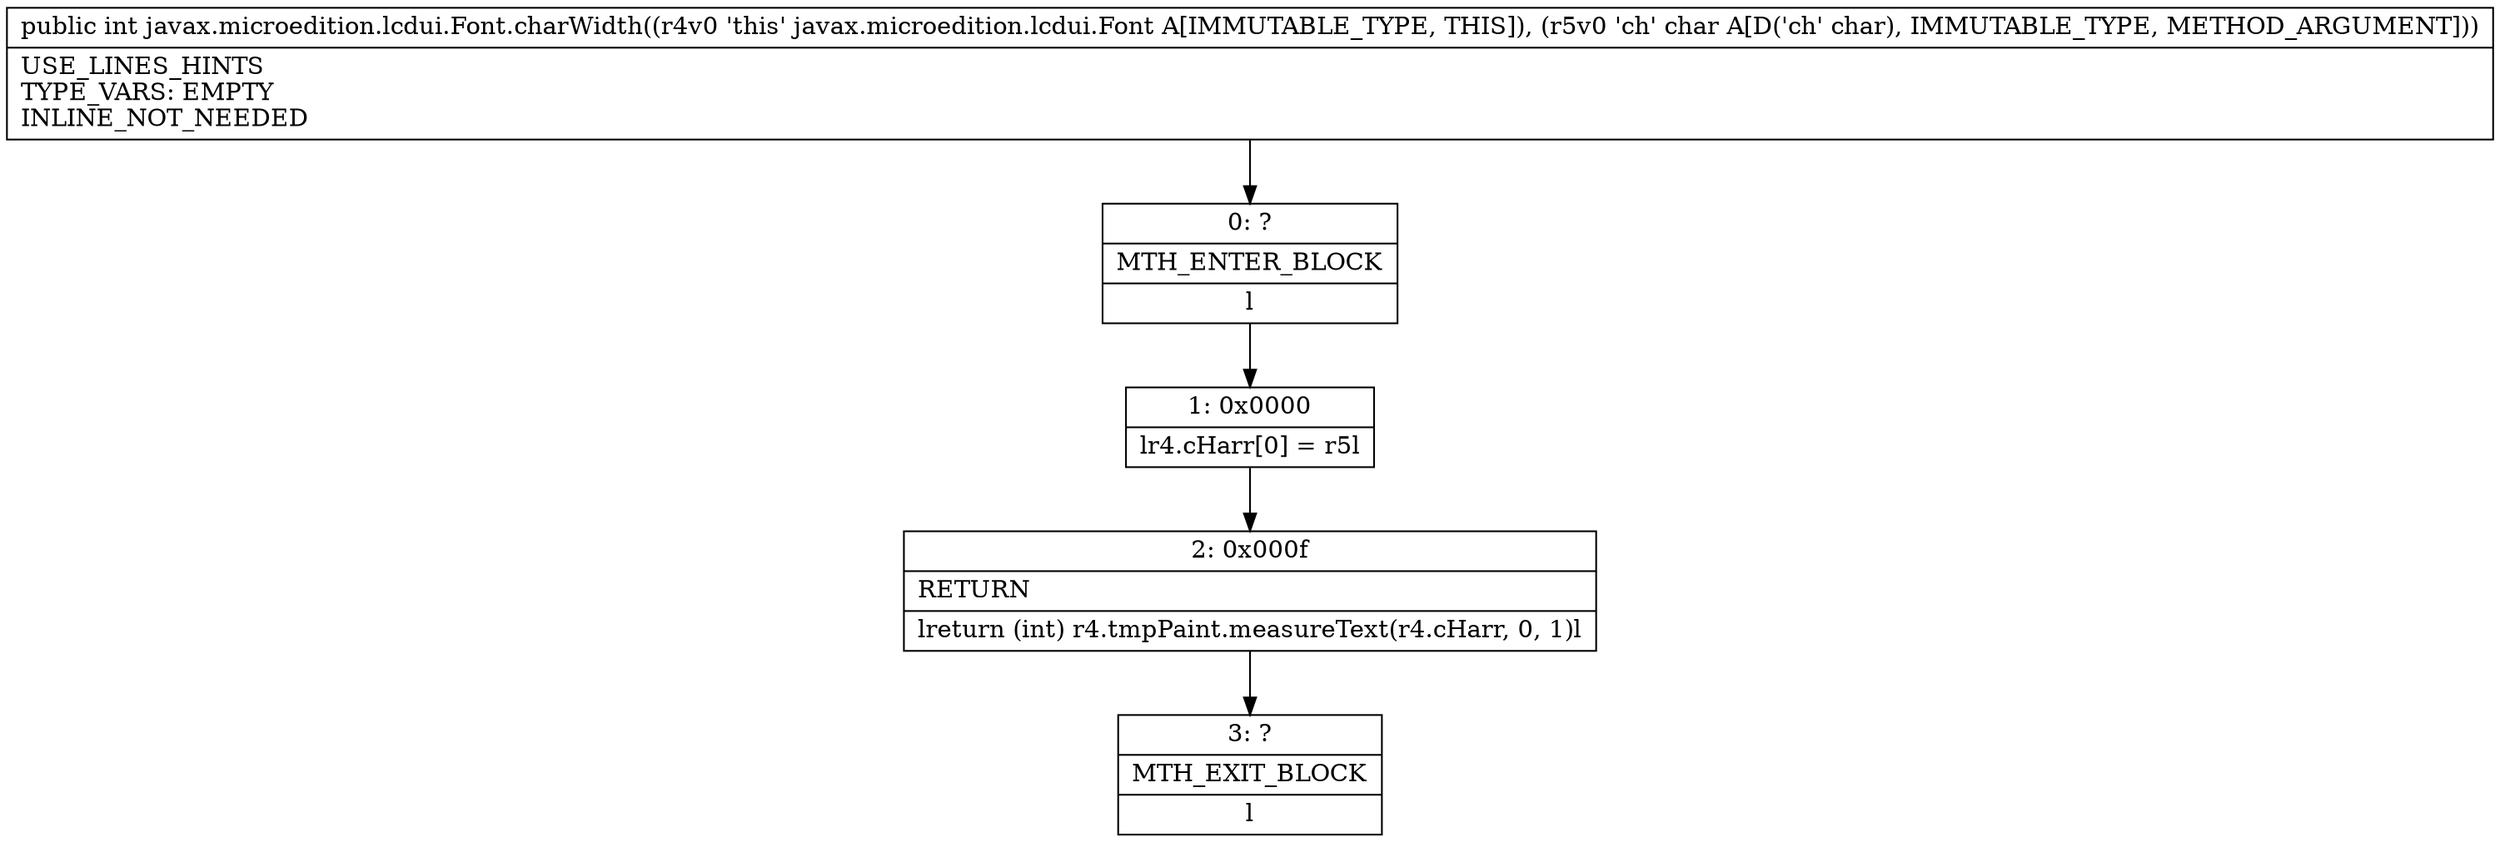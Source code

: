 digraph "CFG forjavax.microedition.lcdui.Font.charWidth(C)I" {
Node_0 [shape=record,label="{0\:\ ?|MTH_ENTER_BLOCK\l|l}"];
Node_1 [shape=record,label="{1\:\ 0x0000|lr4.cHarr[0] = r5l}"];
Node_2 [shape=record,label="{2\:\ 0x000f|RETURN\l|lreturn (int) r4.tmpPaint.measureText(r4.cHarr, 0, 1)l}"];
Node_3 [shape=record,label="{3\:\ ?|MTH_EXIT_BLOCK\l|l}"];
MethodNode[shape=record,label="{public int javax.microedition.lcdui.Font.charWidth((r4v0 'this' javax.microedition.lcdui.Font A[IMMUTABLE_TYPE, THIS]), (r5v0 'ch' char A[D('ch' char), IMMUTABLE_TYPE, METHOD_ARGUMENT]))  | USE_LINES_HINTS\lTYPE_VARS: EMPTY\lINLINE_NOT_NEEDED\l}"];
MethodNode -> Node_0;
Node_0 -> Node_1;
Node_1 -> Node_2;
Node_2 -> Node_3;
}

